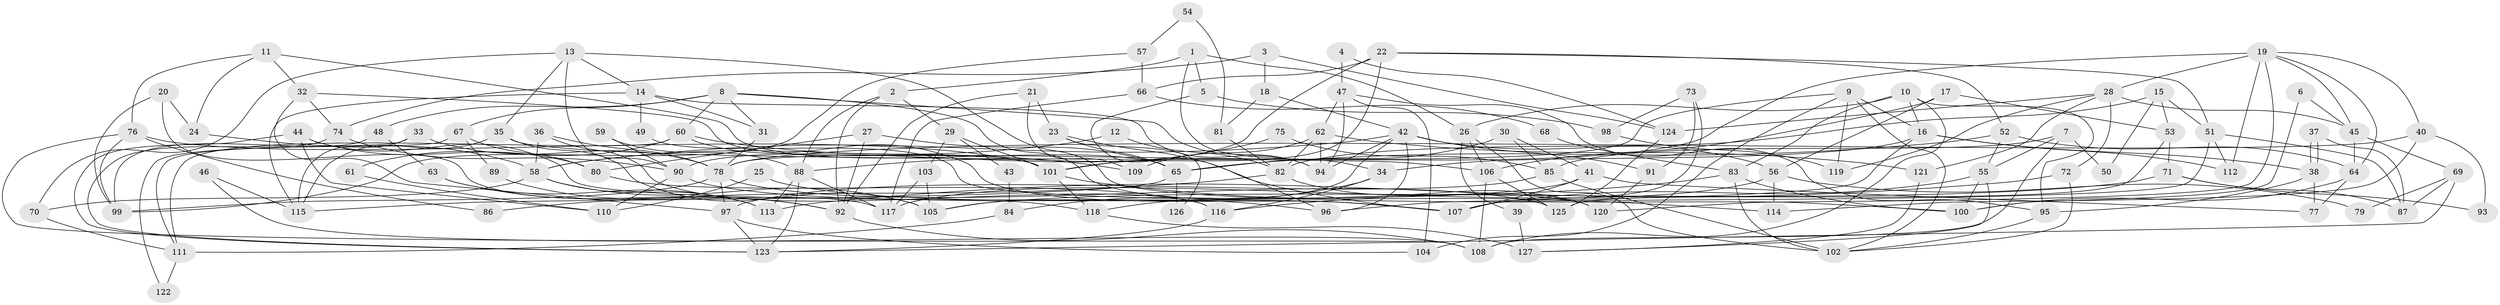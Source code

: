 // coarse degree distribution, {4: 0.15476190476190477, 8: 0.09523809523809523, 5: 0.11904761904761904, 2: 0.11904761904761904, 7: 0.13095238095238096, 6: 0.11904761904761904, 3: 0.20238095238095238, 11: 0.011904761904761904, 10: 0.011904761904761904, 9: 0.023809523809523808, 1: 0.011904761904761904}
// Generated by graph-tools (version 1.1) at 2025/41/03/06/25 10:41:57]
// undirected, 127 vertices, 254 edges
graph export_dot {
graph [start="1"]
  node [color=gray90,style=filled];
  1;
  2;
  3;
  4;
  5;
  6;
  7;
  8;
  9;
  10;
  11;
  12;
  13;
  14;
  15;
  16;
  17;
  18;
  19;
  20;
  21;
  22;
  23;
  24;
  25;
  26;
  27;
  28;
  29;
  30;
  31;
  32;
  33;
  34;
  35;
  36;
  37;
  38;
  39;
  40;
  41;
  42;
  43;
  44;
  45;
  46;
  47;
  48;
  49;
  50;
  51;
  52;
  53;
  54;
  55;
  56;
  57;
  58;
  59;
  60;
  61;
  62;
  63;
  64;
  65;
  66;
  67;
  68;
  69;
  70;
  71;
  72;
  73;
  74;
  75;
  76;
  77;
  78;
  79;
  80;
  81;
  82;
  83;
  84;
  85;
  86;
  87;
  88;
  89;
  90;
  91;
  92;
  93;
  94;
  95;
  96;
  97;
  98;
  99;
  100;
  101;
  102;
  103;
  104;
  105;
  106;
  107;
  108;
  109;
  110;
  111;
  112;
  113;
  114;
  115;
  116;
  117;
  118;
  119;
  120;
  121;
  122;
  123;
  124;
  125;
  126;
  127;
  1 -- 2;
  1 -- 34;
  1 -- 5;
  1 -- 26;
  2 -- 88;
  2 -- 92;
  2 -- 29;
  3 -- 74;
  3 -- 124;
  3 -- 18;
  4 -- 124;
  4 -- 47;
  5 -- 96;
  5 -- 98;
  6 -- 45;
  6 -- 100;
  7 -- 85;
  7 -- 55;
  7 -- 50;
  7 -- 108;
  8 -- 94;
  8 -- 60;
  8 -- 31;
  8 -- 48;
  8 -- 67;
  8 -- 120;
  9 -- 78;
  9 -- 102;
  9 -- 16;
  9 -- 104;
  9 -- 119;
  10 -- 108;
  10 -- 83;
  10 -- 16;
  10 -- 26;
  10 -- 95;
  11 -- 65;
  11 -- 24;
  11 -- 32;
  11 -- 76;
  12 -- 82;
  12 -- 58;
  13 -- 90;
  13 -- 100;
  13 -- 14;
  13 -- 35;
  13 -- 70;
  14 -- 31;
  14 -- 49;
  14 -- 94;
  14 -- 115;
  15 -- 53;
  15 -- 51;
  15 -- 50;
  15 -- 82;
  16 -- 34;
  16 -- 38;
  16 -- 96;
  16 -- 112;
  17 -- 106;
  17 -- 56;
  17 -- 53;
  18 -- 42;
  18 -- 81;
  19 -- 101;
  19 -- 64;
  19 -- 28;
  19 -- 40;
  19 -- 45;
  19 -- 112;
  19 -- 120;
  20 -- 117;
  20 -- 99;
  20 -- 24;
  21 -- 92;
  21 -- 23;
  21 -- 109;
  22 -- 101;
  22 -- 51;
  22 -- 52;
  22 -- 66;
  22 -- 90;
  23 -- 65;
  23 -- 107;
  23 -- 126;
  24 -- 58;
  25 -- 107;
  25 -- 110;
  26 -- 39;
  26 -- 102;
  26 -- 106;
  27 -- 65;
  27 -- 92;
  27 -- 80;
  28 -- 121;
  28 -- 45;
  28 -- 72;
  28 -- 119;
  28 -- 124;
  29 -- 101;
  29 -- 43;
  29 -- 103;
  30 -- 65;
  30 -- 85;
  30 -- 41;
  31 -- 78;
  32 -- 101;
  32 -- 74;
  32 -- 97;
  33 -- 115;
  33 -- 78;
  33 -- 122;
  34 -- 116;
  34 -- 84;
  35 -- 105;
  35 -- 106;
  35 -- 115;
  36 -- 116;
  36 -- 58;
  36 -- 78;
  37 -- 87;
  37 -- 38;
  37 -- 38;
  38 -- 77;
  38 -- 95;
  39 -- 127;
  40 -- 78;
  40 -- 93;
  40 -- 114;
  41 -- 77;
  41 -- 107;
  41 -- 118;
  42 -- 94;
  42 -- 91;
  42 -- 56;
  42 -- 58;
  42 -- 96;
  42 -- 105;
  43 -- 84;
  44 -- 80;
  44 -- 123;
  44 -- 110;
  44 -- 118;
  45 -- 64;
  45 -- 69;
  46 -- 108;
  46 -- 115;
  47 -- 62;
  47 -- 95;
  47 -- 94;
  47 -- 104;
  48 -- 99;
  48 -- 63;
  49 -- 107;
  51 -- 112;
  51 -- 87;
  51 -- 107;
  52 -- 55;
  52 -- 64;
  52 -- 65;
  53 -- 125;
  53 -- 71;
  54 -- 57;
  54 -- 81;
  55 -- 107;
  55 -- 100;
  55 -- 127;
  56 -- 114;
  56 -- 79;
  56 -- 117;
  57 -- 66;
  57 -- 99;
  58 -- 113;
  58 -- 70;
  58 -- 105;
  59 -- 88;
  59 -- 90;
  60 -- 109;
  60 -- 107;
  60 -- 61;
  60 -- 111;
  61 -- 110;
  62 -- 82;
  62 -- 94;
  62 -- 109;
  62 -- 121;
  63 -- 113;
  63 -- 92;
  64 -- 77;
  64 -- 100;
  65 -- 115;
  65 -- 126;
  66 -- 117;
  66 -- 68;
  67 -- 111;
  67 -- 80;
  67 -- 89;
  68 -- 83;
  69 -- 123;
  69 -- 79;
  69 -- 87;
  70 -- 111;
  71 -- 105;
  71 -- 87;
  71 -- 93;
  72 -- 102;
  72 -- 113;
  73 -- 107;
  73 -- 98;
  73 -- 91;
  74 -- 90;
  74 -- 123;
  75 -- 88;
  75 -- 85;
  76 -- 108;
  76 -- 86;
  76 -- 99;
  76 -- 101;
  78 -- 97;
  78 -- 99;
  78 -- 125;
  80 -- 116;
  81 -- 82;
  82 -- 120;
  82 -- 86;
  83 -- 116;
  83 -- 102;
  83 -- 100;
  84 -- 111;
  85 -- 97;
  85 -- 102;
  88 -- 117;
  88 -- 123;
  88 -- 113;
  89 -- 92;
  90 -- 96;
  90 -- 110;
  91 -- 120;
  92 -- 108;
  95 -- 102;
  97 -- 104;
  97 -- 123;
  98 -- 119;
  101 -- 118;
  101 -- 114;
  103 -- 105;
  103 -- 117;
  106 -- 108;
  106 -- 125;
  111 -- 122;
  116 -- 123;
  118 -- 127;
  121 -- 127;
  124 -- 125;
}
